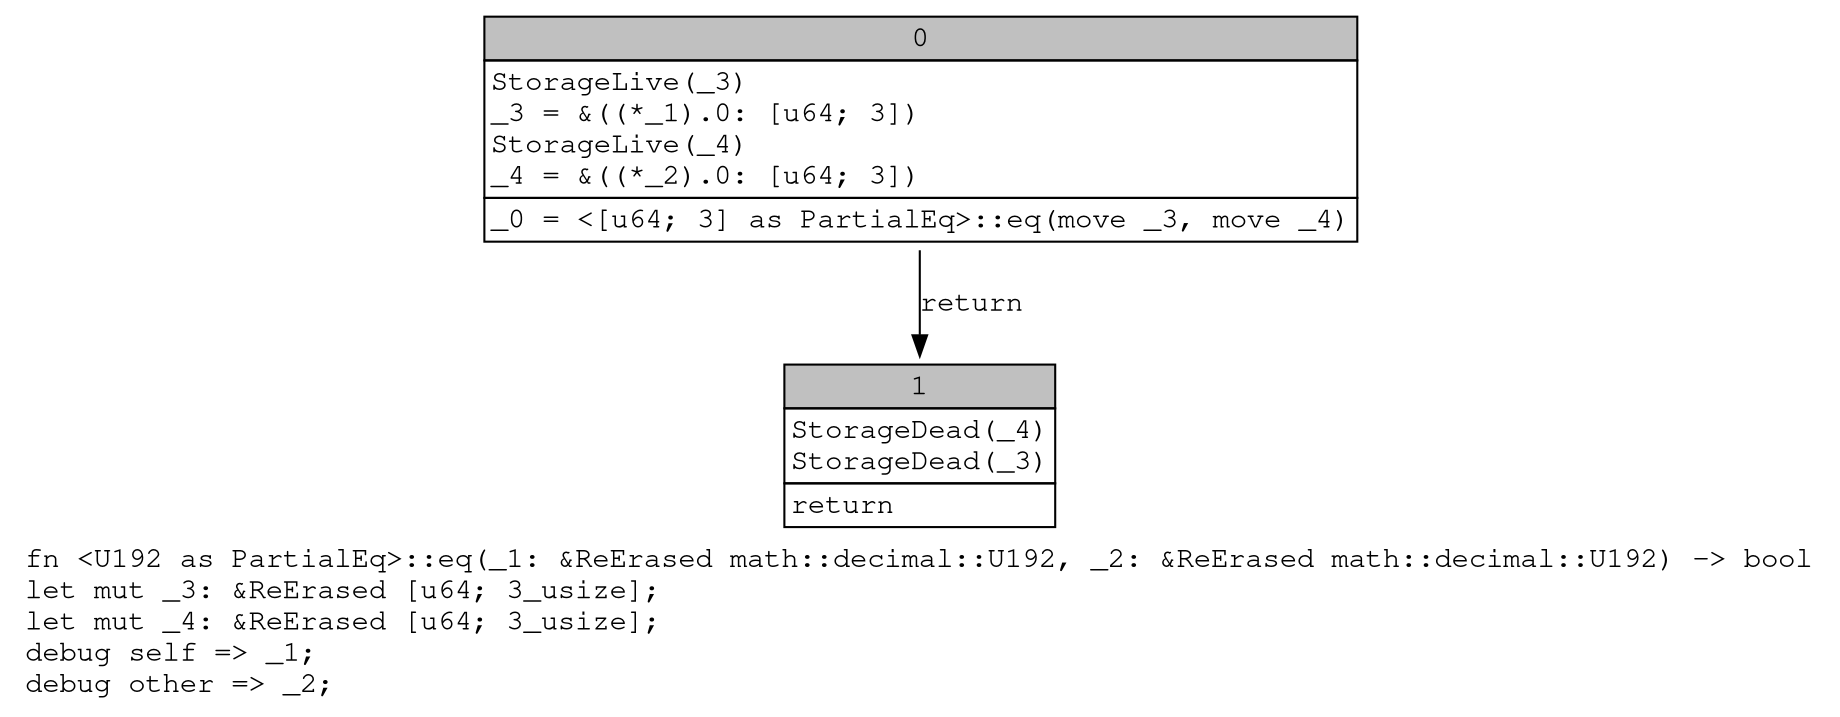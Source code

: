 digraph Mir_0_1030 {
    graph [fontname="Courier, monospace"];
    node [fontname="Courier, monospace"];
    edge [fontname="Courier, monospace"];
    label=<fn &lt;U192 as PartialEq&gt;::eq(_1: &amp;ReErased math::decimal::U192, _2: &amp;ReErased math::decimal::U192) -&gt; bool<br align="left"/>let mut _3: &amp;ReErased [u64; 3_usize];<br align="left"/>let mut _4: &amp;ReErased [u64; 3_usize];<br align="left"/>debug self =&gt; _1;<br align="left"/>debug other =&gt; _2;<br align="left"/>>;
    bb0__0_1030 [shape="none", label=<<table border="0" cellborder="1" cellspacing="0"><tr><td bgcolor="gray" align="center" colspan="1">0</td></tr><tr><td align="left" balign="left">StorageLive(_3)<br/>_3 = &amp;((*_1).0: [u64; 3])<br/>StorageLive(_4)<br/>_4 = &amp;((*_2).0: [u64; 3])<br/></td></tr><tr><td align="left">_0 = &lt;[u64; 3] as PartialEq&gt;::eq(move _3, move _4)</td></tr></table>>];
    bb1__0_1030 [shape="none", label=<<table border="0" cellborder="1" cellspacing="0"><tr><td bgcolor="gray" align="center" colspan="1">1</td></tr><tr><td align="left" balign="left">StorageDead(_4)<br/>StorageDead(_3)<br/></td></tr><tr><td align="left">return</td></tr></table>>];
    bb0__0_1030 -> bb1__0_1030 [label="return"];
}
